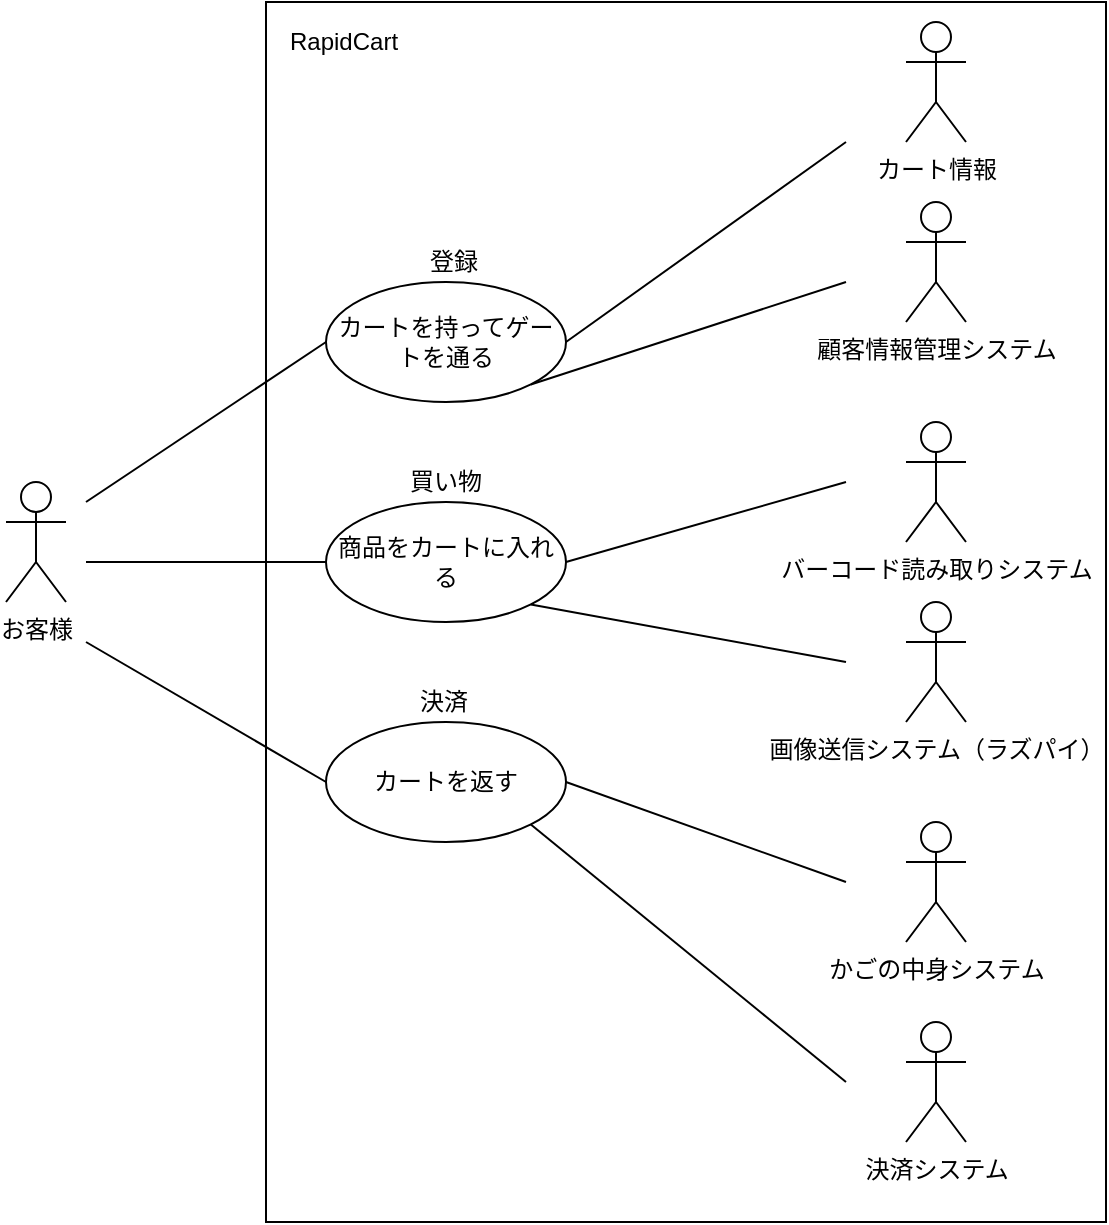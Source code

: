 <mxfile version="12.1.4" type="device" pages="1"><diagram id="njlq3Z2JnN10kW3G0Xcr" name="ページ1"><mxGraphModel dx="1422" dy="903" grid="1" gridSize="10" guides="1" tooltips="1" connect="1" arrows="1" fold="1" page="1" pageScale="1" pageWidth="827" pageHeight="1169" math="0" shadow="0"><root><mxCell id="0"/><mxCell id="1" parent="0"/><mxCell id="zP1B4naLCpNAfWIvEKQl-33" value="" style="rounded=0;whiteSpace=wrap;html=1;fillColor=none;" parent="1" vertex="1"><mxGeometry x="290" y="140" width="420" height="610" as="geometry"/></mxCell><mxCell id="zP1B4naLCpNAfWIvEKQl-1" value="お客様" style="shape=umlActor;verticalLabelPosition=bottom;labelBackgroundColor=#ffffff;verticalAlign=top;html=1;outlineConnect=0;" parent="1" vertex="1"><mxGeometry x="160" y="380" width="30" height="60" as="geometry"/></mxCell><mxCell id="x1EqzgjBWOIGNT26sjTk-5" style="edgeStyle=none;rounded=0;orthogonalLoop=1;jettySize=auto;html=1;exitX=0;exitY=0.5;exitDx=0;exitDy=0;endArrow=none;endFill=0;" parent="1" source="zP1B4naLCpNAfWIvEKQl-6" edge="1"><mxGeometry relative="1" as="geometry"><mxPoint x="200" y="460" as="targetPoint"/></mxGeometry></mxCell><mxCell id="x1EqzgjBWOIGNT26sjTk-9" style="edgeStyle=none;rounded=0;orthogonalLoop=1;jettySize=auto;html=1;exitX=1;exitY=0.5;exitDx=0;exitDy=0;endArrow=none;endFill=0;" parent="1" source="zP1B4naLCpNAfWIvEKQl-6" edge="1"><mxGeometry relative="1" as="geometry"><mxPoint x="580" y="580" as="targetPoint"/></mxGeometry></mxCell><mxCell id="x1EqzgjBWOIGNT26sjTk-10" style="edgeStyle=none;rounded=0;orthogonalLoop=1;jettySize=auto;html=1;exitX=1;exitY=1;exitDx=0;exitDy=0;endArrow=none;endFill=0;" parent="1" source="zP1B4naLCpNAfWIvEKQl-6" edge="1"><mxGeometry relative="1" as="geometry"><mxPoint x="580" y="680" as="targetPoint"/></mxGeometry></mxCell><mxCell id="zP1B4naLCpNAfWIvEKQl-6" value="カートを返す" style="ellipse;whiteSpace=wrap;html=1;" parent="1" vertex="1"><mxGeometry x="320" y="500" width="120" height="60" as="geometry"/></mxCell><mxCell id="zP1B4naLCpNAfWIvEKQl-16" style="edgeStyle=none;rounded=0;orthogonalLoop=1;jettySize=auto;html=1;exitX=1;exitY=0.5;exitDx=0;exitDy=0;endArrow=none;endFill=0;" parent="1" source="zP1B4naLCpNAfWIvEKQl-7" edge="1"><mxGeometry relative="1" as="geometry"><mxPoint x="580" y="210" as="targetPoint"/></mxGeometry></mxCell><mxCell id="x1EqzgjBWOIGNT26sjTk-3" style="rounded=0;orthogonalLoop=1;jettySize=auto;html=1;exitX=0;exitY=0.5;exitDx=0;exitDy=0;endArrow=none;endFill=0;" parent="1" source="zP1B4naLCpNAfWIvEKQl-7" edge="1"><mxGeometry relative="1" as="geometry"><mxPoint x="200" y="390" as="targetPoint"/></mxGeometry></mxCell><mxCell id="x1EqzgjBWOIGNT26sjTk-7" style="edgeStyle=none;rounded=0;orthogonalLoop=1;jettySize=auto;html=1;exitX=1;exitY=1;exitDx=0;exitDy=0;endArrow=none;endFill=0;" parent="1" source="zP1B4naLCpNAfWIvEKQl-7" edge="1"><mxGeometry relative="1" as="geometry"><mxPoint x="580" y="280" as="targetPoint"/></mxGeometry></mxCell><mxCell id="zP1B4naLCpNAfWIvEKQl-7" value="カートを持ってゲートを通る" style="ellipse;whiteSpace=wrap;html=1;" parent="1" vertex="1"><mxGeometry x="320" y="280" width="120" height="60" as="geometry"/></mxCell><mxCell id="zP1B4naLCpNAfWIvEKQl-21" style="edgeStyle=none;rounded=0;orthogonalLoop=1;jettySize=auto;html=1;exitX=1;exitY=0.5;exitDx=0;exitDy=0;endArrow=none;endFill=0;" parent="1" source="zP1B4naLCpNAfWIvEKQl-8" edge="1"><mxGeometry relative="1" as="geometry"><mxPoint x="580" y="380" as="targetPoint"/></mxGeometry></mxCell><mxCell id="x1EqzgjBWOIGNT26sjTk-4" style="edgeStyle=none;rounded=0;orthogonalLoop=1;jettySize=auto;html=1;exitX=0;exitY=0.5;exitDx=0;exitDy=0;endArrow=none;endFill=0;" parent="1" source="zP1B4naLCpNAfWIvEKQl-8" edge="1"><mxGeometry relative="1" as="geometry"><mxPoint x="200" y="420" as="targetPoint"/></mxGeometry></mxCell><mxCell id="x1EqzgjBWOIGNT26sjTk-8" style="edgeStyle=none;rounded=0;orthogonalLoop=1;jettySize=auto;html=1;exitX=1;exitY=1;exitDx=0;exitDy=0;endArrow=none;endFill=0;" parent="1" source="zP1B4naLCpNAfWIvEKQl-8" edge="1"><mxGeometry relative="1" as="geometry"><mxPoint x="580" y="470" as="targetPoint"/></mxGeometry></mxCell><mxCell id="zP1B4naLCpNAfWIvEKQl-8" value="商品をカートに入れる" style="ellipse;whiteSpace=wrap;html=1;" parent="1" vertex="1"><mxGeometry x="320" y="390" width="120" height="60" as="geometry"/></mxCell><mxCell id="zP1B4naLCpNAfWIvEKQl-11" value="カート情報" style="shape=umlActor;verticalLabelPosition=bottom;labelBackgroundColor=#ffffff;verticalAlign=top;html=1;outlineConnect=0;" parent="1" vertex="1"><mxGeometry x="610" y="150" width="30" height="60" as="geometry"/></mxCell><mxCell id="zP1B4naLCpNAfWIvEKQl-12" value="顧客情報管理システム" style="shape=umlActor;verticalLabelPosition=bottom;labelBackgroundColor=#ffffff;verticalAlign=top;html=1;outlineConnect=0;" parent="1" vertex="1"><mxGeometry x="610" y="240" width="30" height="60" as="geometry"/></mxCell><mxCell id="zP1B4naLCpNAfWIvEKQl-14" value="決済システム" style="shape=umlActor;verticalLabelPosition=bottom;labelBackgroundColor=#ffffff;verticalAlign=top;html=1;outlineConnect=0;" parent="1" vertex="1"><mxGeometry x="610" y="650" width="30" height="60" as="geometry"/></mxCell><mxCell id="zP1B4naLCpNAfWIvEKQl-18" value="バーコード読み取りシステム" style="shape=umlActor;verticalLabelPosition=bottom;labelBackgroundColor=#ffffff;verticalAlign=top;html=1;outlineConnect=0;" parent="1" vertex="1"><mxGeometry x="610" y="350" width="30" height="60" as="geometry"/></mxCell><mxCell id="zP1B4naLCpNAfWIvEKQl-20" value="画像送信システム（ラズパイ）" style="shape=umlActor;verticalLabelPosition=bottom;labelBackgroundColor=#ffffff;verticalAlign=top;html=1;outlineConnect=0;" parent="1" vertex="1"><mxGeometry x="610" y="440" width="30" height="60" as="geometry"/></mxCell><mxCell id="zP1B4naLCpNAfWIvEKQl-34" value="RapidCart" style="text;html=1;resizable=0;points=[];autosize=1;align=left;verticalAlign=top;spacingTop=-4;" parent="1" vertex="1"><mxGeometry x="300" y="150" width="70" height="20" as="geometry"/></mxCell><mxCell id="x1EqzgjBWOIGNT26sjTk-2" value="かごの中身システム" style="shape=umlActor;verticalLabelPosition=bottom;labelBackgroundColor=#ffffff;verticalAlign=top;html=1;outlineConnect=0;" parent="1" vertex="1"><mxGeometry x="610" y="550" width="30" height="60" as="geometry"/></mxCell><mxCell id="VO5lWnl5spNZ1Ja8hSKt-2" value="登録" style="text;html=1;resizable=0;points=[];autosize=1;align=left;verticalAlign=top;spacingTop=-4;" vertex="1" parent="1"><mxGeometry x="370" y="260" width="40" height="20" as="geometry"/></mxCell><mxCell id="VO5lWnl5spNZ1Ja8hSKt-3" value="買い物" style="text;html=1;resizable=0;points=[];autosize=1;align=left;verticalAlign=top;spacingTop=-4;" vertex="1" parent="1"><mxGeometry x="360" y="370" width="50" height="20" as="geometry"/></mxCell><mxCell id="VO5lWnl5spNZ1Ja8hSKt-4" value="決済" style="text;html=1;resizable=0;points=[];autosize=1;align=left;verticalAlign=top;spacingTop=-4;" vertex="1" parent="1"><mxGeometry x="365" y="480" width="40" height="20" as="geometry"/></mxCell></root></mxGraphModel></diagram></mxfile>
